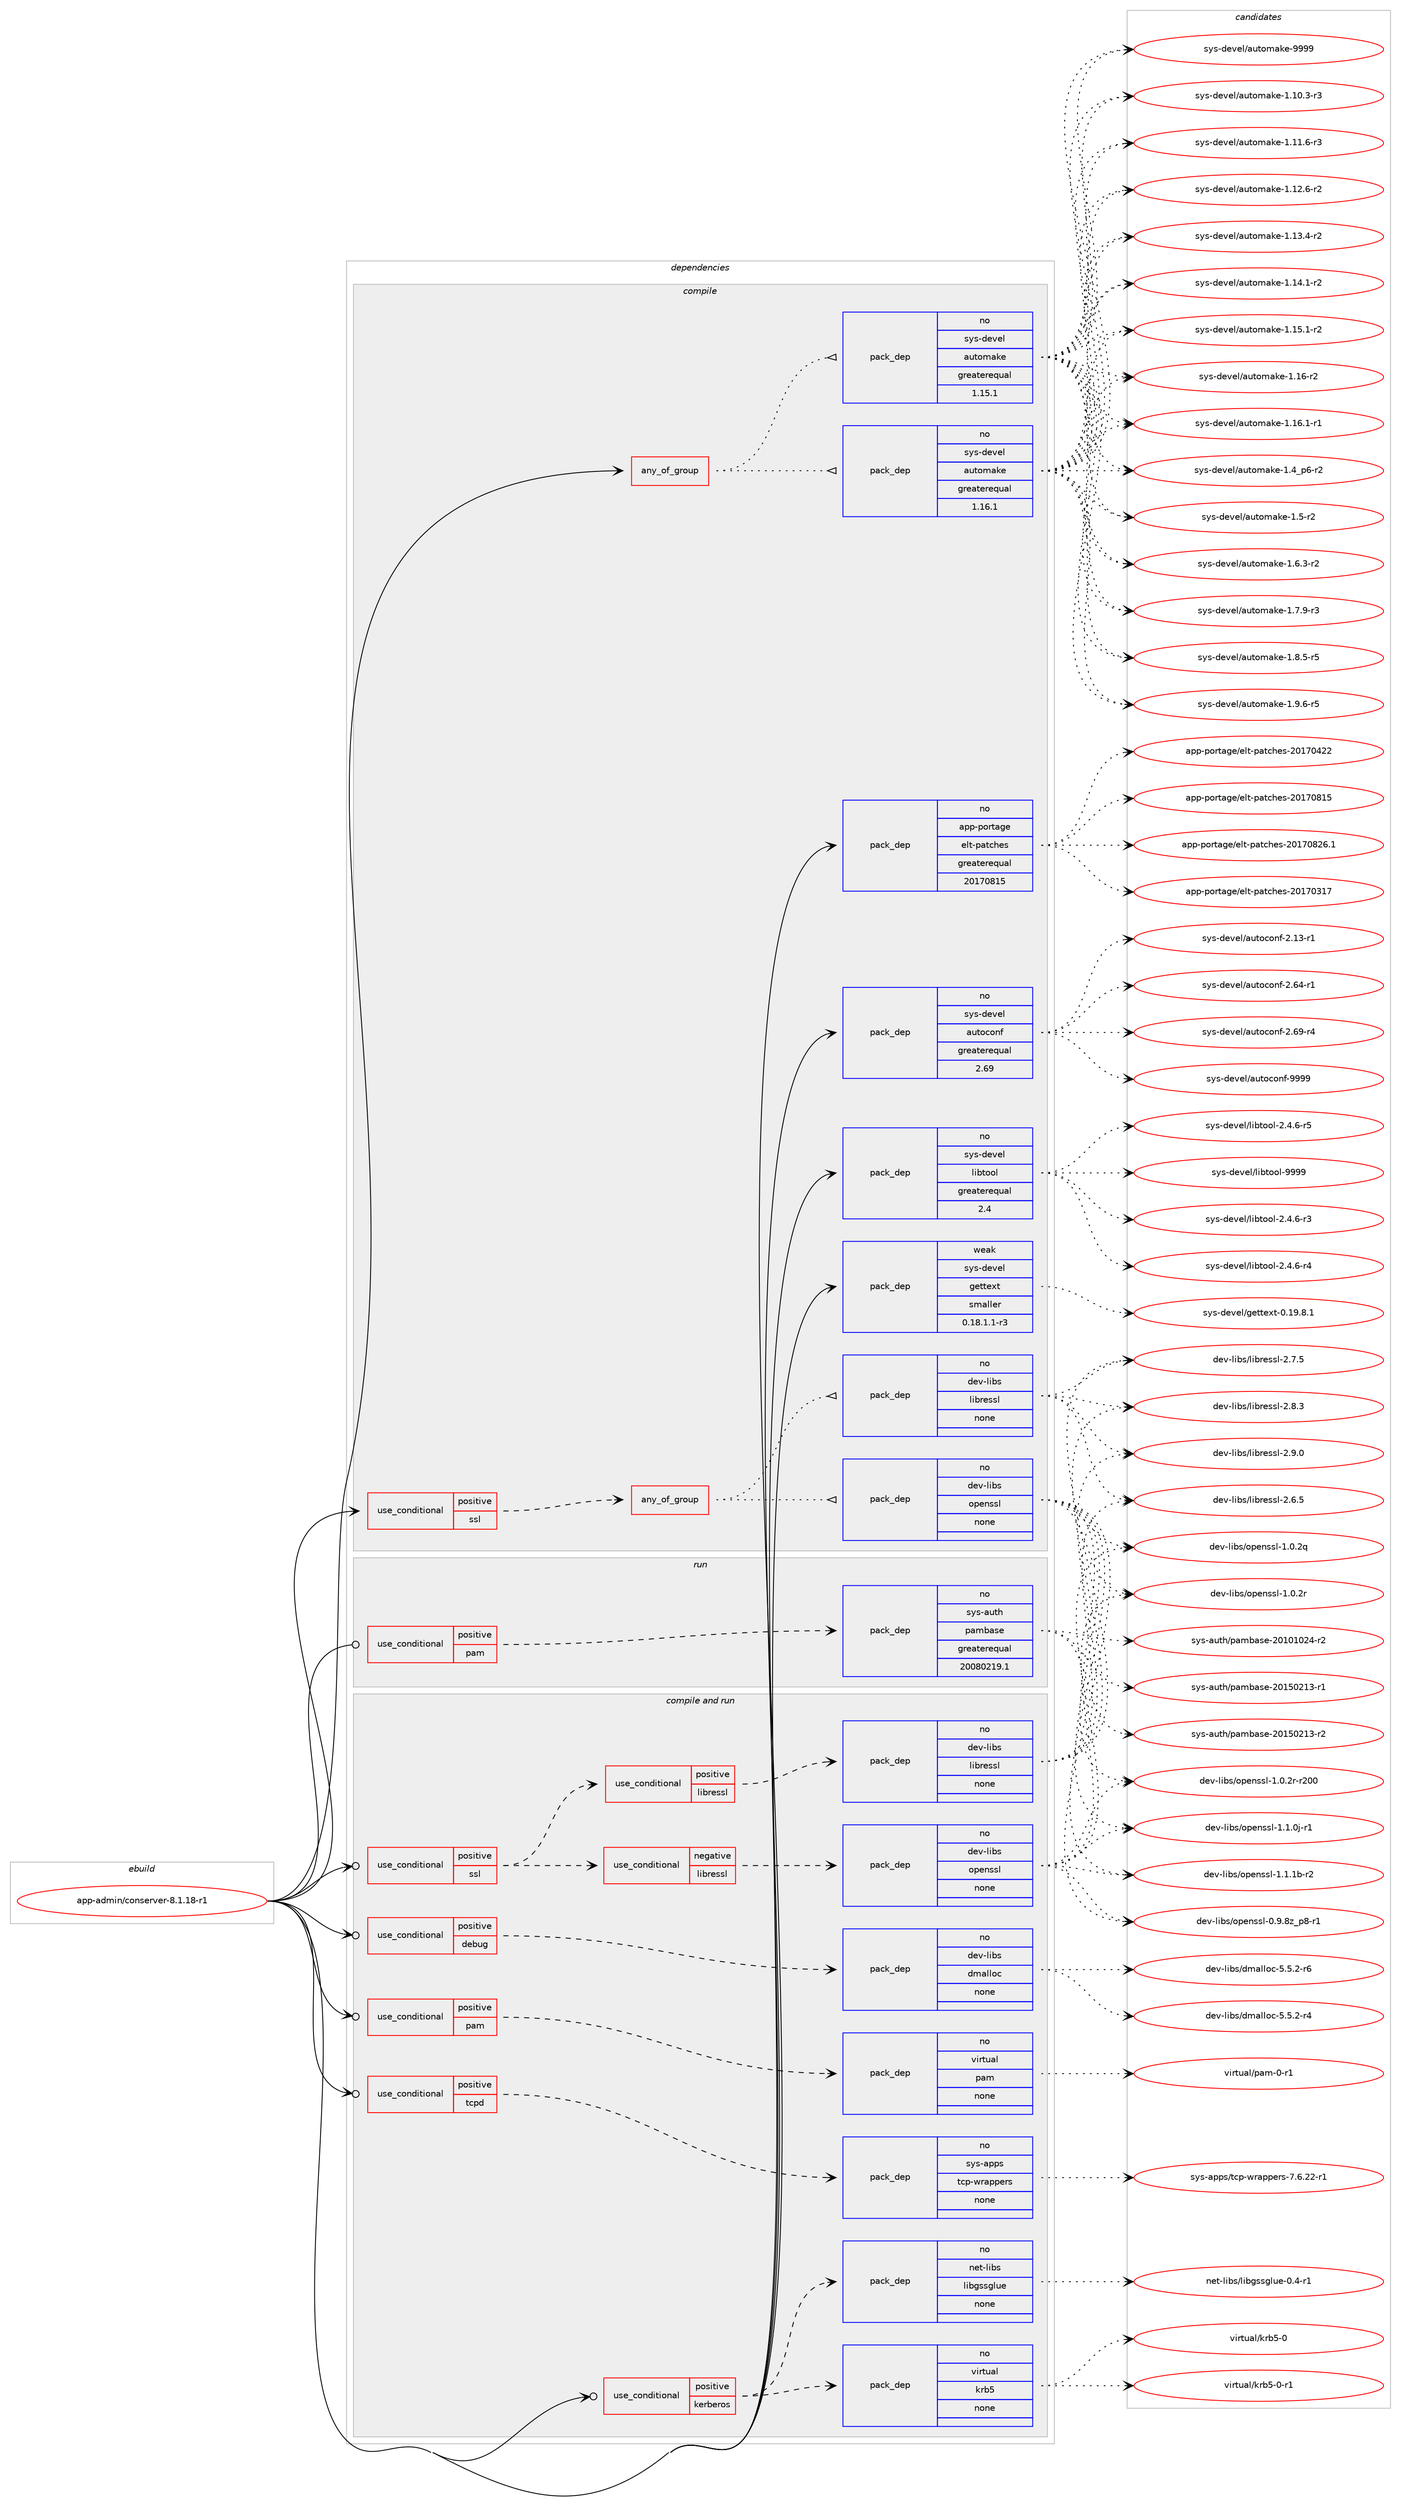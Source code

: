 digraph prolog {

# *************
# Graph options
# *************

newrank=true;
concentrate=true;
compound=true;
graph [rankdir=LR,fontname=Helvetica,fontsize=10,ranksep=1.5];#, ranksep=2.5, nodesep=0.2];
edge  [arrowhead=vee];
node  [fontname=Helvetica,fontsize=10];

# **********
# The ebuild
# **********

subgraph cluster_leftcol {
color=gray;
rank=same;
label=<<i>ebuild</i>>;
id [label="app-admin/conserver-8.1.18-r1", color=red, width=4, href="../app-admin/conserver-8.1.18-r1.svg"];
}

# ****************
# The dependencies
# ****************

subgraph cluster_midcol {
color=gray;
label=<<i>dependencies</i>>;
subgraph cluster_compile {
fillcolor="#eeeeee";
style=filled;
label=<<i>compile</i>>;
subgraph any19071 {
dependency1264456 [label=<<TABLE BORDER="0" CELLBORDER="1" CELLSPACING="0" CELLPADDING="4"><TR><TD CELLPADDING="10">any_of_group</TD></TR></TABLE>>, shape=none, color=red];subgraph pack900138 {
dependency1264457 [label=<<TABLE BORDER="0" CELLBORDER="1" CELLSPACING="0" CELLPADDING="4" WIDTH="220"><TR><TD ROWSPAN="6" CELLPADDING="30">pack_dep</TD></TR><TR><TD WIDTH="110">no</TD></TR><TR><TD>sys-devel</TD></TR><TR><TD>automake</TD></TR><TR><TD>greaterequal</TD></TR><TR><TD>1.16.1</TD></TR></TABLE>>, shape=none, color=blue];
}
dependency1264456:e -> dependency1264457:w [weight=20,style="dotted",arrowhead="oinv"];
subgraph pack900139 {
dependency1264458 [label=<<TABLE BORDER="0" CELLBORDER="1" CELLSPACING="0" CELLPADDING="4" WIDTH="220"><TR><TD ROWSPAN="6" CELLPADDING="30">pack_dep</TD></TR><TR><TD WIDTH="110">no</TD></TR><TR><TD>sys-devel</TD></TR><TR><TD>automake</TD></TR><TR><TD>greaterequal</TD></TR><TR><TD>1.15.1</TD></TR></TABLE>>, shape=none, color=blue];
}
dependency1264456:e -> dependency1264458:w [weight=20,style="dotted",arrowhead="oinv"];
}
id:e -> dependency1264456:w [weight=20,style="solid",arrowhead="vee"];
subgraph cond344731 {
dependency1264459 [label=<<TABLE BORDER="0" CELLBORDER="1" CELLSPACING="0" CELLPADDING="4"><TR><TD ROWSPAN="3" CELLPADDING="10">use_conditional</TD></TR><TR><TD>positive</TD></TR><TR><TD>ssl</TD></TR></TABLE>>, shape=none, color=red];
subgraph any19072 {
dependency1264460 [label=<<TABLE BORDER="0" CELLBORDER="1" CELLSPACING="0" CELLPADDING="4"><TR><TD CELLPADDING="10">any_of_group</TD></TR></TABLE>>, shape=none, color=red];subgraph pack900140 {
dependency1264461 [label=<<TABLE BORDER="0" CELLBORDER="1" CELLSPACING="0" CELLPADDING="4" WIDTH="220"><TR><TD ROWSPAN="6" CELLPADDING="30">pack_dep</TD></TR><TR><TD WIDTH="110">no</TD></TR><TR><TD>dev-libs</TD></TR><TR><TD>openssl</TD></TR><TR><TD>none</TD></TR><TR><TD></TD></TR></TABLE>>, shape=none, color=blue];
}
dependency1264460:e -> dependency1264461:w [weight=20,style="dotted",arrowhead="oinv"];
subgraph pack900141 {
dependency1264462 [label=<<TABLE BORDER="0" CELLBORDER="1" CELLSPACING="0" CELLPADDING="4" WIDTH="220"><TR><TD ROWSPAN="6" CELLPADDING="30">pack_dep</TD></TR><TR><TD WIDTH="110">no</TD></TR><TR><TD>dev-libs</TD></TR><TR><TD>libressl</TD></TR><TR><TD>none</TD></TR><TR><TD></TD></TR></TABLE>>, shape=none, color=blue];
}
dependency1264460:e -> dependency1264462:w [weight=20,style="dotted",arrowhead="oinv"];
}
dependency1264459:e -> dependency1264460:w [weight=20,style="dashed",arrowhead="vee"];
}
id:e -> dependency1264459:w [weight=20,style="solid",arrowhead="vee"];
subgraph pack900142 {
dependency1264463 [label=<<TABLE BORDER="0" CELLBORDER="1" CELLSPACING="0" CELLPADDING="4" WIDTH="220"><TR><TD ROWSPAN="6" CELLPADDING="30">pack_dep</TD></TR><TR><TD WIDTH="110">no</TD></TR><TR><TD>app-portage</TD></TR><TR><TD>elt-patches</TD></TR><TR><TD>greaterequal</TD></TR><TR><TD>20170815</TD></TR></TABLE>>, shape=none, color=blue];
}
id:e -> dependency1264463:w [weight=20,style="solid",arrowhead="vee"];
subgraph pack900143 {
dependency1264464 [label=<<TABLE BORDER="0" CELLBORDER="1" CELLSPACING="0" CELLPADDING="4" WIDTH="220"><TR><TD ROWSPAN="6" CELLPADDING="30">pack_dep</TD></TR><TR><TD WIDTH="110">no</TD></TR><TR><TD>sys-devel</TD></TR><TR><TD>autoconf</TD></TR><TR><TD>greaterequal</TD></TR><TR><TD>2.69</TD></TR></TABLE>>, shape=none, color=blue];
}
id:e -> dependency1264464:w [weight=20,style="solid",arrowhead="vee"];
subgraph pack900144 {
dependency1264465 [label=<<TABLE BORDER="0" CELLBORDER="1" CELLSPACING="0" CELLPADDING="4" WIDTH="220"><TR><TD ROWSPAN="6" CELLPADDING="30">pack_dep</TD></TR><TR><TD WIDTH="110">no</TD></TR><TR><TD>sys-devel</TD></TR><TR><TD>libtool</TD></TR><TR><TD>greaterequal</TD></TR><TR><TD>2.4</TD></TR></TABLE>>, shape=none, color=blue];
}
id:e -> dependency1264465:w [weight=20,style="solid",arrowhead="vee"];
subgraph pack900145 {
dependency1264466 [label=<<TABLE BORDER="0" CELLBORDER="1" CELLSPACING="0" CELLPADDING="4" WIDTH="220"><TR><TD ROWSPAN="6" CELLPADDING="30">pack_dep</TD></TR><TR><TD WIDTH="110">weak</TD></TR><TR><TD>sys-devel</TD></TR><TR><TD>gettext</TD></TR><TR><TD>smaller</TD></TR><TR><TD>0.18.1.1-r3</TD></TR></TABLE>>, shape=none, color=blue];
}
id:e -> dependency1264466:w [weight=20,style="solid",arrowhead="vee"];
}
subgraph cluster_compileandrun {
fillcolor="#eeeeee";
style=filled;
label=<<i>compile and run</i>>;
subgraph cond344732 {
dependency1264467 [label=<<TABLE BORDER="0" CELLBORDER="1" CELLSPACING="0" CELLPADDING="4"><TR><TD ROWSPAN="3" CELLPADDING="10">use_conditional</TD></TR><TR><TD>positive</TD></TR><TR><TD>debug</TD></TR></TABLE>>, shape=none, color=red];
subgraph pack900146 {
dependency1264468 [label=<<TABLE BORDER="0" CELLBORDER="1" CELLSPACING="0" CELLPADDING="4" WIDTH="220"><TR><TD ROWSPAN="6" CELLPADDING="30">pack_dep</TD></TR><TR><TD WIDTH="110">no</TD></TR><TR><TD>dev-libs</TD></TR><TR><TD>dmalloc</TD></TR><TR><TD>none</TD></TR><TR><TD></TD></TR></TABLE>>, shape=none, color=blue];
}
dependency1264467:e -> dependency1264468:w [weight=20,style="dashed",arrowhead="vee"];
}
id:e -> dependency1264467:w [weight=20,style="solid",arrowhead="odotvee"];
subgraph cond344733 {
dependency1264469 [label=<<TABLE BORDER="0" CELLBORDER="1" CELLSPACING="0" CELLPADDING="4"><TR><TD ROWSPAN="3" CELLPADDING="10">use_conditional</TD></TR><TR><TD>positive</TD></TR><TR><TD>kerberos</TD></TR></TABLE>>, shape=none, color=red];
subgraph pack900147 {
dependency1264470 [label=<<TABLE BORDER="0" CELLBORDER="1" CELLSPACING="0" CELLPADDING="4" WIDTH="220"><TR><TD ROWSPAN="6" CELLPADDING="30">pack_dep</TD></TR><TR><TD WIDTH="110">no</TD></TR><TR><TD>virtual</TD></TR><TR><TD>krb5</TD></TR><TR><TD>none</TD></TR><TR><TD></TD></TR></TABLE>>, shape=none, color=blue];
}
dependency1264469:e -> dependency1264470:w [weight=20,style="dashed",arrowhead="vee"];
subgraph pack900148 {
dependency1264471 [label=<<TABLE BORDER="0" CELLBORDER="1" CELLSPACING="0" CELLPADDING="4" WIDTH="220"><TR><TD ROWSPAN="6" CELLPADDING="30">pack_dep</TD></TR><TR><TD WIDTH="110">no</TD></TR><TR><TD>net-libs</TD></TR><TR><TD>libgssglue</TD></TR><TR><TD>none</TD></TR><TR><TD></TD></TR></TABLE>>, shape=none, color=blue];
}
dependency1264469:e -> dependency1264471:w [weight=20,style="dashed",arrowhead="vee"];
}
id:e -> dependency1264469:w [weight=20,style="solid",arrowhead="odotvee"];
subgraph cond344734 {
dependency1264472 [label=<<TABLE BORDER="0" CELLBORDER="1" CELLSPACING="0" CELLPADDING="4"><TR><TD ROWSPAN="3" CELLPADDING="10">use_conditional</TD></TR><TR><TD>positive</TD></TR><TR><TD>pam</TD></TR></TABLE>>, shape=none, color=red];
subgraph pack900149 {
dependency1264473 [label=<<TABLE BORDER="0" CELLBORDER="1" CELLSPACING="0" CELLPADDING="4" WIDTH="220"><TR><TD ROWSPAN="6" CELLPADDING="30">pack_dep</TD></TR><TR><TD WIDTH="110">no</TD></TR><TR><TD>virtual</TD></TR><TR><TD>pam</TD></TR><TR><TD>none</TD></TR><TR><TD></TD></TR></TABLE>>, shape=none, color=blue];
}
dependency1264472:e -> dependency1264473:w [weight=20,style="dashed",arrowhead="vee"];
}
id:e -> dependency1264472:w [weight=20,style="solid",arrowhead="odotvee"];
subgraph cond344735 {
dependency1264474 [label=<<TABLE BORDER="0" CELLBORDER="1" CELLSPACING="0" CELLPADDING="4"><TR><TD ROWSPAN="3" CELLPADDING="10">use_conditional</TD></TR><TR><TD>positive</TD></TR><TR><TD>ssl</TD></TR></TABLE>>, shape=none, color=red];
subgraph cond344736 {
dependency1264475 [label=<<TABLE BORDER="0" CELLBORDER="1" CELLSPACING="0" CELLPADDING="4"><TR><TD ROWSPAN="3" CELLPADDING="10">use_conditional</TD></TR><TR><TD>negative</TD></TR><TR><TD>libressl</TD></TR></TABLE>>, shape=none, color=red];
subgraph pack900150 {
dependency1264476 [label=<<TABLE BORDER="0" CELLBORDER="1" CELLSPACING="0" CELLPADDING="4" WIDTH="220"><TR><TD ROWSPAN="6" CELLPADDING="30">pack_dep</TD></TR><TR><TD WIDTH="110">no</TD></TR><TR><TD>dev-libs</TD></TR><TR><TD>openssl</TD></TR><TR><TD>none</TD></TR><TR><TD></TD></TR></TABLE>>, shape=none, color=blue];
}
dependency1264475:e -> dependency1264476:w [weight=20,style="dashed",arrowhead="vee"];
}
dependency1264474:e -> dependency1264475:w [weight=20,style="dashed",arrowhead="vee"];
subgraph cond344737 {
dependency1264477 [label=<<TABLE BORDER="0" CELLBORDER="1" CELLSPACING="0" CELLPADDING="4"><TR><TD ROWSPAN="3" CELLPADDING="10">use_conditional</TD></TR><TR><TD>positive</TD></TR><TR><TD>libressl</TD></TR></TABLE>>, shape=none, color=red];
subgraph pack900151 {
dependency1264478 [label=<<TABLE BORDER="0" CELLBORDER="1" CELLSPACING="0" CELLPADDING="4" WIDTH="220"><TR><TD ROWSPAN="6" CELLPADDING="30">pack_dep</TD></TR><TR><TD WIDTH="110">no</TD></TR><TR><TD>dev-libs</TD></TR><TR><TD>libressl</TD></TR><TR><TD>none</TD></TR><TR><TD></TD></TR></TABLE>>, shape=none, color=blue];
}
dependency1264477:e -> dependency1264478:w [weight=20,style="dashed",arrowhead="vee"];
}
dependency1264474:e -> dependency1264477:w [weight=20,style="dashed",arrowhead="vee"];
}
id:e -> dependency1264474:w [weight=20,style="solid",arrowhead="odotvee"];
subgraph cond344738 {
dependency1264479 [label=<<TABLE BORDER="0" CELLBORDER="1" CELLSPACING="0" CELLPADDING="4"><TR><TD ROWSPAN="3" CELLPADDING="10">use_conditional</TD></TR><TR><TD>positive</TD></TR><TR><TD>tcpd</TD></TR></TABLE>>, shape=none, color=red];
subgraph pack900152 {
dependency1264480 [label=<<TABLE BORDER="0" CELLBORDER="1" CELLSPACING="0" CELLPADDING="4" WIDTH="220"><TR><TD ROWSPAN="6" CELLPADDING="30">pack_dep</TD></TR><TR><TD WIDTH="110">no</TD></TR><TR><TD>sys-apps</TD></TR><TR><TD>tcp-wrappers</TD></TR><TR><TD>none</TD></TR><TR><TD></TD></TR></TABLE>>, shape=none, color=blue];
}
dependency1264479:e -> dependency1264480:w [weight=20,style="dashed",arrowhead="vee"];
}
id:e -> dependency1264479:w [weight=20,style="solid",arrowhead="odotvee"];
}
subgraph cluster_run {
fillcolor="#eeeeee";
style=filled;
label=<<i>run</i>>;
subgraph cond344739 {
dependency1264481 [label=<<TABLE BORDER="0" CELLBORDER="1" CELLSPACING="0" CELLPADDING="4"><TR><TD ROWSPAN="3" CELLPADDING="10">use_conditional</TD></TR><TR><TD>positive</TD></TR><TR><TD>pam</TD></TR></TABLE>>, shape=none, color=red];
subgraph pack900153 {
dependency1264482 [label=<<TABLE BORDER="0" CELLBORDER="1" CELLSPACING="0" CELLPADDING="4" WIDTH="220"><TR><TD ROWSPAN="6" CELLPADDING="30">pack_dep</TD></TR><TR><TD WIDTH="110">no</TD></TR><TR><TD>sys-auth</TD></TR><TR><TD>pambase</TD></TR><TR><TD>greaterequal</TD></TR><TR><TD>20080219.1</TD></TR></TABLE>>, shape=none, color=blue];
}
dependency1264481:e -> dependency1264482:w [weight=20,style="dashed",arrowhead="vee"];
}
id:e -> dependency1264481:w [weight=20,style="solid",arrowhead="odot"];
}
}

# **************
# The candidates
# **************

subgraph cluster_choices {
rank=same;
color=gray;
label=<<i>candidates</i>>;

subgraph choice900138 {
color=black;
nodesep=1;
choice11512111545100101118101108479711711611110997107101454946494846514511451 [label="sys-devel/automake-1.10.3-r3", color=red, width=4,href="../sys-devel/automake-1.10.3-r3.svg"];
choice11512111545100101118101108479711711611110997107101454946494946544511451 [label="sys-devel/automake-1.11.6-r3", color=red, width=4,href="../sys-devel/automake-1.11.6-r3.svg"];
choice11512111545100101118101108479711711611110997107101454946495046544511450 [label="sys-devel/automake-1.12.6-r2", color=red, width=4,href="../sys-devel/automake-1.12.6-r2.svg"];
choice11512111545100101118101108479711711611110997107101454946495146524511450 [label="sys-devel/automake-1.13.4-r2", color=red, width=4,href="../sys-devel/automake-1.13.4-r2.svg"];
choice11512111545100101118101108479711711611110997107101454946495246494511450 [label="sys-devel/automake-1.14.1-r2", color=red, width=4,href="../sys-devel/automake-1.14.1-r2.svg"];
choice11512111545100101118101108479711711611110997107101454946495346494511450 [label="sys-devel/automake-1.15.1-r2", color=red, width=4,href="../sys-devel/automake-1.15.1-r2.svg"];
choice1151211154510010111810110847971171161111099710710145494649544511450 [label="sys-devel/automake-1.16-r2", color=red, width=4,href="../sys-devel/automake-1.16-r2.svg"];
choice11512111545100101118101108479711711611110997107101454946495446494511449 [label="sys-devel/automake-1.16.1-r1", color=red, width=4,href="../sys-devel/automake-1.16.1-r1.svg"];
choice115121115451001011181011084797117116111109971071014549465295112544511450 [label="sys-devel/automake-1.4_p6-r2", color=red, width=4,href="../sys-devel/automake-1.4_p6-r2.svg"];
choice11512111545100101118101108479711711611110997107101454946534511450 [label="sys-devel/automake-1.5-r2", color=red, width=4,href="../sys-devel/automake-1.5-r2.svg"];
choice115121115451001011181011084797117116111109971071014549465446514511450 [label="sys-devel/automake-1.6.3-r2", color=red, width=4,href="../sys-devel/automake-1.6.3-r2.svg"];
choice115121115451001011181011084797117116111109971071014549465546574511451 [label="sys-devel/automake-1.7.9-r3", color=red, width=4,href="../sys-devel/automake-1.7.9-r3.svg"];
choice115121115451001011181011084797117116111109971071014549465646534511453 [label="sys-devel/automake-1.8.5-r5", color=red, width=4,href="../sys-devel/automake-1.8.5-r5.svg"];
choice115121115451001011181011084797117116111109971071014549465746544511453 [label="sys-devel/automake-1.9.6-r5", color=red, width=4,href="../sys-devel/automake-1.9.6-r5.svg"];
choice115121115451001011181011084797117116111109971071014557575757 [label="sys-devel/automake-9999", color=red, width=4,href="../sys-devel/automake-9999.svg"];
dependency1264457:e -> choice11512111545100101118101108479711711611110997107101454946494846514511451:w [style=dotted,weight="100"];
dependency1264457:e -> choice11512111545100101118101108479711711611110997107101454946494946544511451:w [style=dotted,weight="100"];
dependency1264457:e -> choice11512111545100101118101108479711711611110997107101454946495046544511450:w [style=dotted,weight="100"];
dependency1264457:e -> choice11512111545100101118101108479711711611110997107101454946495146524511450:w [style=dotted,weight="100"];
dependency1264457:e -> choice11512111545100101118101108479711711611110997107101454946495246494511450:w [style=dotted,weight="100"];
dependency1264457:e -> choice11512111545100101118101108479711711611110997107101454946495346494511450:w [style=dotted,weight="100"];
dependency1264457:e -> choice1151211154510010111810110847971171161111099710710145494649544511450:w [style=dotted,weight="100"];
dependency1264457:e -> choice11512111545100101118101108479711711611110997107101454946495446494511449:w [style=dotted,weight="100"];
dependency1264457:e -> choice115121115451001011181011084797117116111109971071014549465295112544511450:w [style=dotted,weight="100"];
dependency1264457:e -> choice11512111545100101118101108479711711611110997107101454946534511450:w [style=dotted,weight="100"];
dependency1264457:e -> choice115121115451001011181011084797117116111109971071014549465446514511450:w [style=dotted,weight="100"];
dependency1264457:e -> choice115121115451001011181011084797117116111109971071014549465546574511451:w [style=dotted,weight="100"];
dependency1264457:e -> choice115121115451001011181011084797117116111109971071014549465646534511453:w [style=dotted,weight="100"];
dependency1264457:e -> choice115121115451001011181011084797117116111109971071014549465746544511453:w [style=dotted,weight="100"];
dependency1264457:e -> choice115121115451001011181011084797117116111109971071014557575757:w [style=dotted,weight="100"];
}
subgraph choice900139 {
color=black;
nodesep=1;
choice11512111545100101118101108479711711611110997107101454946494846514511451 [label="sys-devel/automake-1.10.3-r3", color=red, width=4,href="../sys-devel/automake-1.10.3-r3.svg"];
choice11512111545100101118101108479711711611110997107101454946494946544511451 [label="sys-devel/automake-1.11.6-r3", color=red, width=4,href="../sys-devel/automake-1.11.6-r3.svg"];
choice11512111545100101118101108479711711611110997107101454946495046544511450 [label="sys-devel/automake-1.12.6-r2", color=red, width=4,href="../sys-devel/automake-1.12.6-r2.svg"];
choice11512111545100101118101108479711711611110997107101454946495146524511450 [label="sys-devel/automake-1.13.4-r2", color=red, width=4,href="../sys-devel/automake-1.13.4-r2.svg"];
choice11512111545100101118101108479711711611110997107101454946495246494511450 [label="sys-devel/automake-1.14.1-r2", color=red, width=4,href="../sys-devel/automake-1.14.1-r2.svg"];
choice11512111545100101118101108479711711611110997107101454946495346494511450 [label="sys-devel/automake-1.15.1-r2", color=red, width=4,href="../sys-devel/automake-1.15.1-r2.svg"];
choice1151211154510010111810110847971171161111099710710145494649544511450 [label="sys-devel/automake-1.16-r2", color=red, width=4,href="../sys-devel/automake-1.16-r2.svg"];
choice11512111545100101118101108479711711611110997107101454946495446494511449 [label="sys-devel/automake-1.16.1-r1", color=red, width=4,href="../sys-devel/automake-1.16.1-r1.svg"];
choice115121115451001011181011084797117116111109971071014549465295112544511450 [label="sys-devel/automake-1.4_p6-r2", color=red, width=4,href="../sys-devel/automake-1.4_p6-r2.svg"];
choice11512111545100101118101108479711711611110997107101454946534511450 [label="sys-devel/automake-1.5-r2", color=red, width=4,href="../sys-devel/automake-1.5-r2.svg"];
choice115121115451001011181011084797117116111109971071014549465446514511450 [label="sys-devel/automake-1.6.3-r2", color=red, width=4,href="../sys-devel/automake-1.6.3-r2.svg"];
choice115121115451001011181011084797117116111109971071014549465546574511451 [label="sys-devel/automake-1.7.9-r3", color=red, width=4,href="../sys-devel/automake-1.7.9-r3.svg"];
choice115121115451001011181011084797117116111109971071014549465646534511453 [label="sys-devel/automake-1.8.5-r5", color=red, width=4,href="../sys-devel/automake-1.8.5-r5.svg"];
choice115121115451001011181011084797117116111109971071014549465746544511453 [label="sys-devel/automake-1.9.6-r5", color=red, width=4,href="../sys-devel/automake-1.9.6-r5.svg"];
choice115121115451001011181011084797117116111109971071014557575757 [label="sys-devel/automake-9999", color=red, width=4,href="../sys-devel/automake-9999.svg"];
dependency1264458:e -> choice11512111545100101118101108479711711611110997107101454946494846514511451:w [style=dotted,weight="100"];
dependency1264458:e -> choice11512111545100101118101108479711711611110997107101454946494946544511451:w [style=dotted,weight="100"];
dependency1264458:e -> choice11512111545100101118101108479711711611110997107101454946495046544511450:w [style=dotted,weight="100"];
dependency1264458:e -> choice11512111545100101118101108479711711611110997107101454946495146524511450:w [style=dotted,weight="100"];
dependency1264458:e -> choice11512111545100101118101108479711711611110997107101454946495246494511450:w [style=dotted,weight="100"];
dependency1264458:e -> choice11512111545100101118101108479711711611110997107101454946495346494511450:w [style=dotted,weight="100"];
dependency1264458:e -> choice1151211154510010111810110847971171161111099710710145494649544511450:w [style=dotted,weight="100"];
dependency1264458:e -> choice11512111545100101118101108479711711611110997107101454946495446494511449:w [style=dotted,weight="100"];
dependency1264458:e -> choice115121115451001011181011084797117116111109971071014549465295112544511450:w [style=dotted,weight="100"];
dependency1264458:e -> choice11512111545100101118101108479711711611110997107101454946534511450:w [style=dotted,weight="100"];
dependency1264458:e -> choice115121115451001011181011084797117116111109971071014549465446514511450:w [style=dotted,weight="100"];
dependency1264458:e -> choice115121115451001011181011084797117116111109971071014549465546574511451:w [style=dotted,weight="100"];
dependency1264458:e -> choice115121115451001011181011084797117116111109971071014549465646534511453:w [style=dotted,weight="100"];
dependency1264458:e -> choice115121115451001011181011084797117116111109971071014549465746544511453:w [style=dotted,weight="100"];
dependency1264458:e -> choice115121115451001011181011084797117116111109971071014557575757:w [style=dotted,weight="100"];
}
subgraph choice900140 {
color=black;
nodesep=1;
choice10010111845108105981154711111210111011511510845484657465612295112564511449 [label="dev-libs/openssl-0.9.8z_p8-r1", color=red, width=4,href="../dev-libs/openssl-0.9.8z_p8-r1.svg"];
choice100101118451081059811547111112101110115115108454946484650113 [label="dev-libs/openssl-1.0.2q", color=red, width=4,href="../dev-libs/openssl-1.0.2q.svg"];
choice100101118451081059811547111112101110115115108454946484650114 [label="dev-libs/openssl-1.0.2r", color=red, width=4,href="../dev-libs/openssl-1.0.2r.svg"];
choice10010111845108105981154711111210111011511510845494648465011445114504848 [label="dev-libs/openssl-1.0.2r-r200", color=red, width=4,href="../dev-libs/openssl-1.0.2r-r200.svg"];
choice1001011184510810598115471111121011101151151084549464946481064511449 [label="dev-libs/openssl-1.1.0j-r1", color=red, width=4,href="../dev-libs/openssl-1.1.0j-r1.svg"];
choice100101118451081059811547111112101110115115108454946494649984511450 [label="dev-libs/openssl-1.1.1b-r2", color=red, width=4,href="../dev-libs/openssl-1.1.1b-r2.svg"];
dependency1264461:e -> choice10010111845108105981154711111210111011511510845484657465612295112564511449:w [style=dotted,weight="100"];
dependency1264461:e -> choice100101118451081059811547111112101110115115108454946484650113:w [style=dotted,weight="100"];
dependency1264461:e -> choice100101118451081059811547111112101110115115108454946484650114:w [style=dotted,weight="100"];
dependency1264461:e -> choice10010111845108105981154711111210111011511510845494648465011445114504848:w [style=dotted,weight="100"];
dependency1264461:e -> choice1001011184510810598115471111121011101151151084549464946481064511449:w [style=dotted,weight="100"];
dependency1264461:e -> choice100101118451081059811547111112101110115115108454946494649984511450:w [style=dotted,weight="100"];
}
subgraph choice900141 {
color=black;
nodesep=1;
choice10010111845108105981154710810598114101115115108455046544653 [label="dev-libs/libressl-2.6.5", color=red, width=4,href="../dev-libs/libressl-2.6.5.svg"];
choice10010111845108105981154710810598114101115115108455046554653 [label="dev-libs/libressl-2.7.5", color=red, width=4,href="../dev-libs/libressl-2.7.5.svg"];
choice10010111845108105981154710810598114101115115108455046564651 [label="dev-libs/libressl-2.8.3", color=red, width=4,href="../dev-libs/libressl-2.8.3.svg"];
choice10010111845108105981154710810598114101115115108455046574648 [label="dev-libs/libressl-2.9.0", color=red, width=4,href="../dev-libs/libressl-2.9.0.svg"];
dependency1264462:e -> choice10010111845108105981154710810598114101115115108455046544653:w [style=dotted,weight="100"];
dependency1264462:e -> choice10010111845108105981154710810598114101115115108455046554653:w [style=dotted,weight="100"];
dependency1264462:e -> choice10010111845108105981154710810598114101115115108455046564651:w [style=dotted,weight="100"];
dependency1264462:e -> choice10010111845108105981154710810598114101115115108455046574648:w [style=dotted,weight="100"];
}
subgraph choice900142 {
color=black;
nodesep=1;
choice97112112451121111141169710310147101108116451129711699104101115455048495548514955 [label="app-portage/elt-patches-20170317", color=red, width=4,href="../app-portage/elt-patches-20170317.svg"];
choice97112112451121111141169710310147101108116451129711699104101115455048495548525050 [label="app-portage/elt-patches-20170422", color=red, width=4,href="../app-portage/elt-patches-20170422.svg"];
choice97112112451121111141169710310147101108116451129711699104101115455048495548564953 [label="app-portage/elt-patches-20170815", color=red, width=4,href="../app-portage/elt-patches-20170815.svg"];
choice971121124511211111411697103101471011081164511297116991041011154550484955485650544649 [label="app-portage/elt-patches-20170826.1", color=red, width=4,href="../app-portage/elt-patches-20170826.1.svg"];
dependency1264463:e -> choice97112112451121111141169710310147101108116451129711699104101115455048495548514955:w [style=dotted,weight="100"];
dependency1264463:e -> choice97112112451121111141169710310147101108116451129711699104101115455048495548525050:w [style=dotted,weight="100"];
dependency1264463:e -> choice97112112451121111141169710310147101108116451129711699104101115455048495548564953:w [style=dotted,weight="100"];
dependency1264463:e -> choice971121124511211111411697103101471011081164511297116991041011154550484955485650544649:w [style=dotted,weight="100"];
}
subgraph choice900143 {
color=black;
nodesep=1;
choice1151211154510010111810110847971171161119911111010245504649514511449 [label="sys-devel/autoconf-2.13-r1", color=red, width=4,href="../sys-devel/autoconf-2.13-r1.svg"];
choice1151211154510010111810110847971171161119911111010245504654524511449 [label="sys-devel/autoconf-2.64-r1", color=red, width=4,href="../sys-devel/autoconf-2.64-r1.svg"];
choice1151211154510010111810110847971171161119911111010245504654574511452 [label="sys-devel/autoconf-2.69-r4", color=red, width=4,href="../sys-devel/autoconf-2.69-r4.svg"];
choice115121115451001011181011084797117116111991111101024557575757 [label="sys-devel/autoconf-9999", color=red, width=4,href="../sys-devel/autoconf-9999.svg"];
dependency1264464:e -> choice1151211154510010111810110847971171161119911111010245504649514511449:w [style=dotted,weight="100"];
dependency1264464:e -> choice1151211154510010111810110847971171161119911111010245504654524511449:w [style=dotted,weight="100"];
dependency1264464:e -> choice1151211154510010111810110847971171161119911111010245504654574511452:w [style=dotted,weight="100"];
dependency1264464:e -> choice115121115451001011181011084797117116111991111101024557575757:w [style=dotted,weight="100"];
}
subgraph choice900144 {
color=black;
nodesep=1;
choice1151211154510010111810110847108105981161111111084550465246544511451 [label="sys-devel/libtool-2.4.6-r3", color=red, width=4,href="../sys-devel/libtool-2.4.6-r3.svg"];
choice1151211154510010111810110847108105981161111111084550465246544511452 [label="sys-devel/libtool-2.4.6-r4", color=red, width=4,href="../sys-devel/libtool-2.4.6-r4.svg"];
choice1151211154510010111810110847108105981161111111084550465246544511453 [label="sys-devel/libtool-2.4.6-r5", color=red, width=4,href="../sys-devel/libtool-2.4.6-r5.svg"];
choice1151211154510010111810110847108105981161111111084557575757 [label="sys-devel/libtool-9999", color=red, width=4,href="../sys-devel/libtool-9999.svg"];
dependency1264465:e -> choice1151211154510010111810110847108105981161111111084550465246544511451:w [style=dotted,weight="100"];
dependency1264465:e -> choice1151211154510010111810110847108105981161111111084550465246544511452:w [style=dotted,weight="100"];
dependency1264465:e -> choice1151211154510010111810110847108105981161111111084550465246544511453:w [style=dotted,weight="100"];
dependency1264465:e -> choice1151211154510010111810110847108105981161111111084557575757:w [style=dotted,weight="100"];
}
subgraph choice900145 {
color=black;
nodesep=1;
choice1151211154510010111810110847103101116116101120116454846495746564649 [label="sys-devel/gettext-0.19.8.1", color=red, width=4,href="../sys-devel/gettext-0.19.8.1.svg"];
dependency1264466:e -> choice1151211154510010111810110847103101116116101120116454846495746564649:w [style=dotted,weight="100"];
}
subgraph choice900146 {
color=black;
nodesep=1;
choice10010111845108105981154710010997108108111994553465346504511452 [label="dev-libs/dmalloc-5.5.2-r4", color=red, width=4,href="../dev-libs/dmalloc-5.5.2-r4.svg"];
choice10010111845108105981154710010997108108111994553465346504511454 [label="dev-libs/dmalloc-5.5.2-r6", color=red, width=4,href="../dev-libs/dmalloc-5.5.2-r6.svg"];
dependency1264468:e -> choice10010111845108105981154710010997108108111994553465346504511452:w [style=dotted,weight="100"];
dependency1264468:e -> choice10010111845108105981154710010997108108111994553465346504511454:w [style=dotted,weight="100"];
}
subgraph choice900147 {
color=black;
nodesep=1;
choice118105114116117971084710711498534548 [label="virtual/krb5-0", color=red, width=4,href="../virtual/krb5-0.svg"];
choice1181051141161179710847107114985345484511449 [label="virtual/krb5-0-r1", color=red, width=4,href="../virtual/krb5-0-r1.svg"];
dependency1264470:e -> choice118105114116117971084710711498534548:w [style=dotted,weight="100"];
dependency1264470:e -> choice1181051141161179710847107114985345484511449:w [style=dotted,weight="100"];
}
subgraph choice900148 {
color=black;
nodesep=1;
choice11010111645108105981154710810598103115115103108117101454846524511449 [label="net-libs/libgssglue-0.4-r1", color=red, width=4,href="../net-libs/libgssglue-0.4-r1.svg"];
dependency1264471:e -> choice11010111645108105981154710810598103115115103108117101454846524511449:w [style=dotted,weight="100"];
}
subgraph choice900149 {
color=black;
nodesep=1;
choice11810511411611797108471129710945484511449 [label="virtual/pam-0-r1", color=red, width=4,href="../virtual/pam-0-r1.svg"];
dependency1264473:e -> choice11810511411611797108471129710945484511449:w [style=dotted,weight="100"];
}
subgraph choice900150 {
color=black;
nodesep=1;
choice10010111845108105981154711111210111011511510845484657465612295112564511449 [label="dev-libs/openssl-0.9.8z_p8-r1", color=red, width=4,href="../dev-libs/openssl-0.9.8z_p8-r1.svg"];
choice100101118451081059811547111112101110115115108454946484650113 [label="dev-libs/openssl-1.0.2q", color=red, width=4,href="../dev-libs/openssl-1.0.2q.svg"];
choice100101118451081059811547111112101110115115108454946484650114 [label="dev-libs/openssl-1.0.2r", color=red, width=4,href="../dev-libs/openssl-1.0.2r.svg"];
choice10010111845108105981154711111210111011511510845494648465011445114504848 [label="dev-libs/openssl-1.0.2r-r200", color=red, width=4,href="../dev-libs/openssl-1.0.2r-r200.svg"];
choice1001011184510810598115471111121011101151151084549464946481064511449 [label="dev-libs/openssl-1.1.0j-r1", color=red, width=4,href="../dev-libs/openssl-1.1.0j-r1.svg"];
choice100101118451081059811547111112101110115115108454946494649984511450 [label="dev-libs/openssl-1.1.1b-r2", color=red, width=4,href="../dev-libs/openssl-1.1.1b-r2.svg"];
dependency1264476:e -> choice10010111845108105981154711111210111011511510845484657465612295112564511449:w [style=dotted,weight="100"];
dependency1264476:e -> choice100101118451081059811547111112101110115115108454946484650113:w [style=dotted,weight="100"];
dependency1264476:e -> choice100101118451081059811547111112101110115115108454946484650114:w [style=dotted,weight="100"];
dependency1264476:e -> choice10010111845108105981154711111210111011511510845494648465011445114504848:w [style=dotted,weight="100"];
dependency1264476:e -> choice1001011184510810598115471111121011101151151084549464946481064511449:w [style=dotted,weight="100"];
dependency1264476:e -> choice100101118451081059811547111112101110115115108454946494649984511450:w [style=dotted,weight="100"];
}
subgraph choice900151 {
color=black;
nodesep=1;
choice10010111845108105981154710810598114101115115108455046544653 [label="dev-libs/libressl-2.6.5", color=red, width=4,href="../dev-libs/libressl-2.6.5.svg"];
choice10010111845108105981154710810598114101115115108455046554653 [label="dev-libs/libressl-2.7.5", color=red, width=4,href="../dev-libs/libressl-2.7.5.svg"];
choice10010111845108105981154710810598114101115115108455046564651 [label="dev-libs/libressl-2.8.3", color=red, width=4,href="../dev-libs/libressl-2.8.3.svg"];
choice10010111845108105981154710810598114101115115108455046574648 [label="dev-libs/libressl-2.9.0", color=red, width=4,href="../dev-libs/libressl-2.9.0.svg"];
dependency1264478:e -> choice10010111845108105981154710810598114101115115108455046544653:w [style=dotted,weight="100"];
dependency1264478:e -> choice10010111845108105981154710810598114101115115108455046554653:w [style=dotted,weight="100"];
dependency1264478:e -> choice10010111845108105981154710810598114101115115108455046564651:w [style=dotted,weight="100"];
dependency1264478:e -> choice10010111845108105981154710810598114101115115108455046574648:w [style=dotted,weight="100"];
}
subgraph choice900152 {
color=black;
nodesep=1;
choice115121115459711211211547116991124511911497112112101114115455546544650504511449 [label="sys-apps/tcp-wrappers-7.6.22-r1", color=red, width=4,href="../sys-apps/tcp-wrappers-7.6.22-r1.svg"];
dependency1264480:e -> choice115121115459711211211547116991124511911497112112101114115455546544650504511449:w [style=dotted,weight="100"];
}
subgraph choice900153 {
color=black;
nodesep=1;
choice1151211154597117116104471129710998971151014550484948494850524511450 [label="sys-auth/pambase-20101024-r2", color=red, width=4,href="../sys-auth/pambase-20101024-r2.svg"];
choice1151211154597117116104471129710998971151014550484953485049514511449 [label="sys-auth/pambase-20150213-r1", color=red, width=4,href="../sys-auth/pambase-20150213-r1.svg"];
choice1151211154597117116104471129710998971151014550484953485049514511450 [label="sys-auth/pambase-20150213-r2", color=red, width=4,href="../sys-auth/pambase-20150213-r2.svg"];
dependency1264482:e -> choice1151211154597117116104471129710998971151014550484948494850524511450:w [style=dotted,weight="100"];
dependency1264482:e -> choice1151211154597117116104471129710998971151014550484953485049514511449:w [style=dotted,weight="100"];
dependency1264482:e -> choice1151211154597117116104471129710998971151014550484953485049514511450:w [style=dotted,weight="100"];
}
}

}
